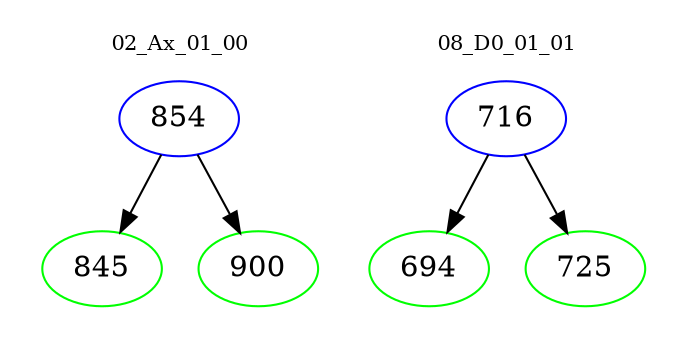 digraph{
subgraph cluster_0 {
color = white
label = "02_Ax_01_00";
fontsize=10;
T0_854 [label="854", color="blue"]
T0_854 -> T0_845 [color="black"]
T0_845 [label="845", color="green"]
T0_854 -> T0_900 [color="black"]
T0_900 [label="900", color="green"]
}
subgraph cluster_1 {
color = white
label = "08_D0_01_01";
fontsize=10;
T1_716 [label="716", color="blue"]
T1_716 -> T1_694 [color="black"]
T1_694 [label="694", color="green"]
T1_716 -> T1_725 [color="black"]
T1_725 [label="725", color="green"]
}
}

